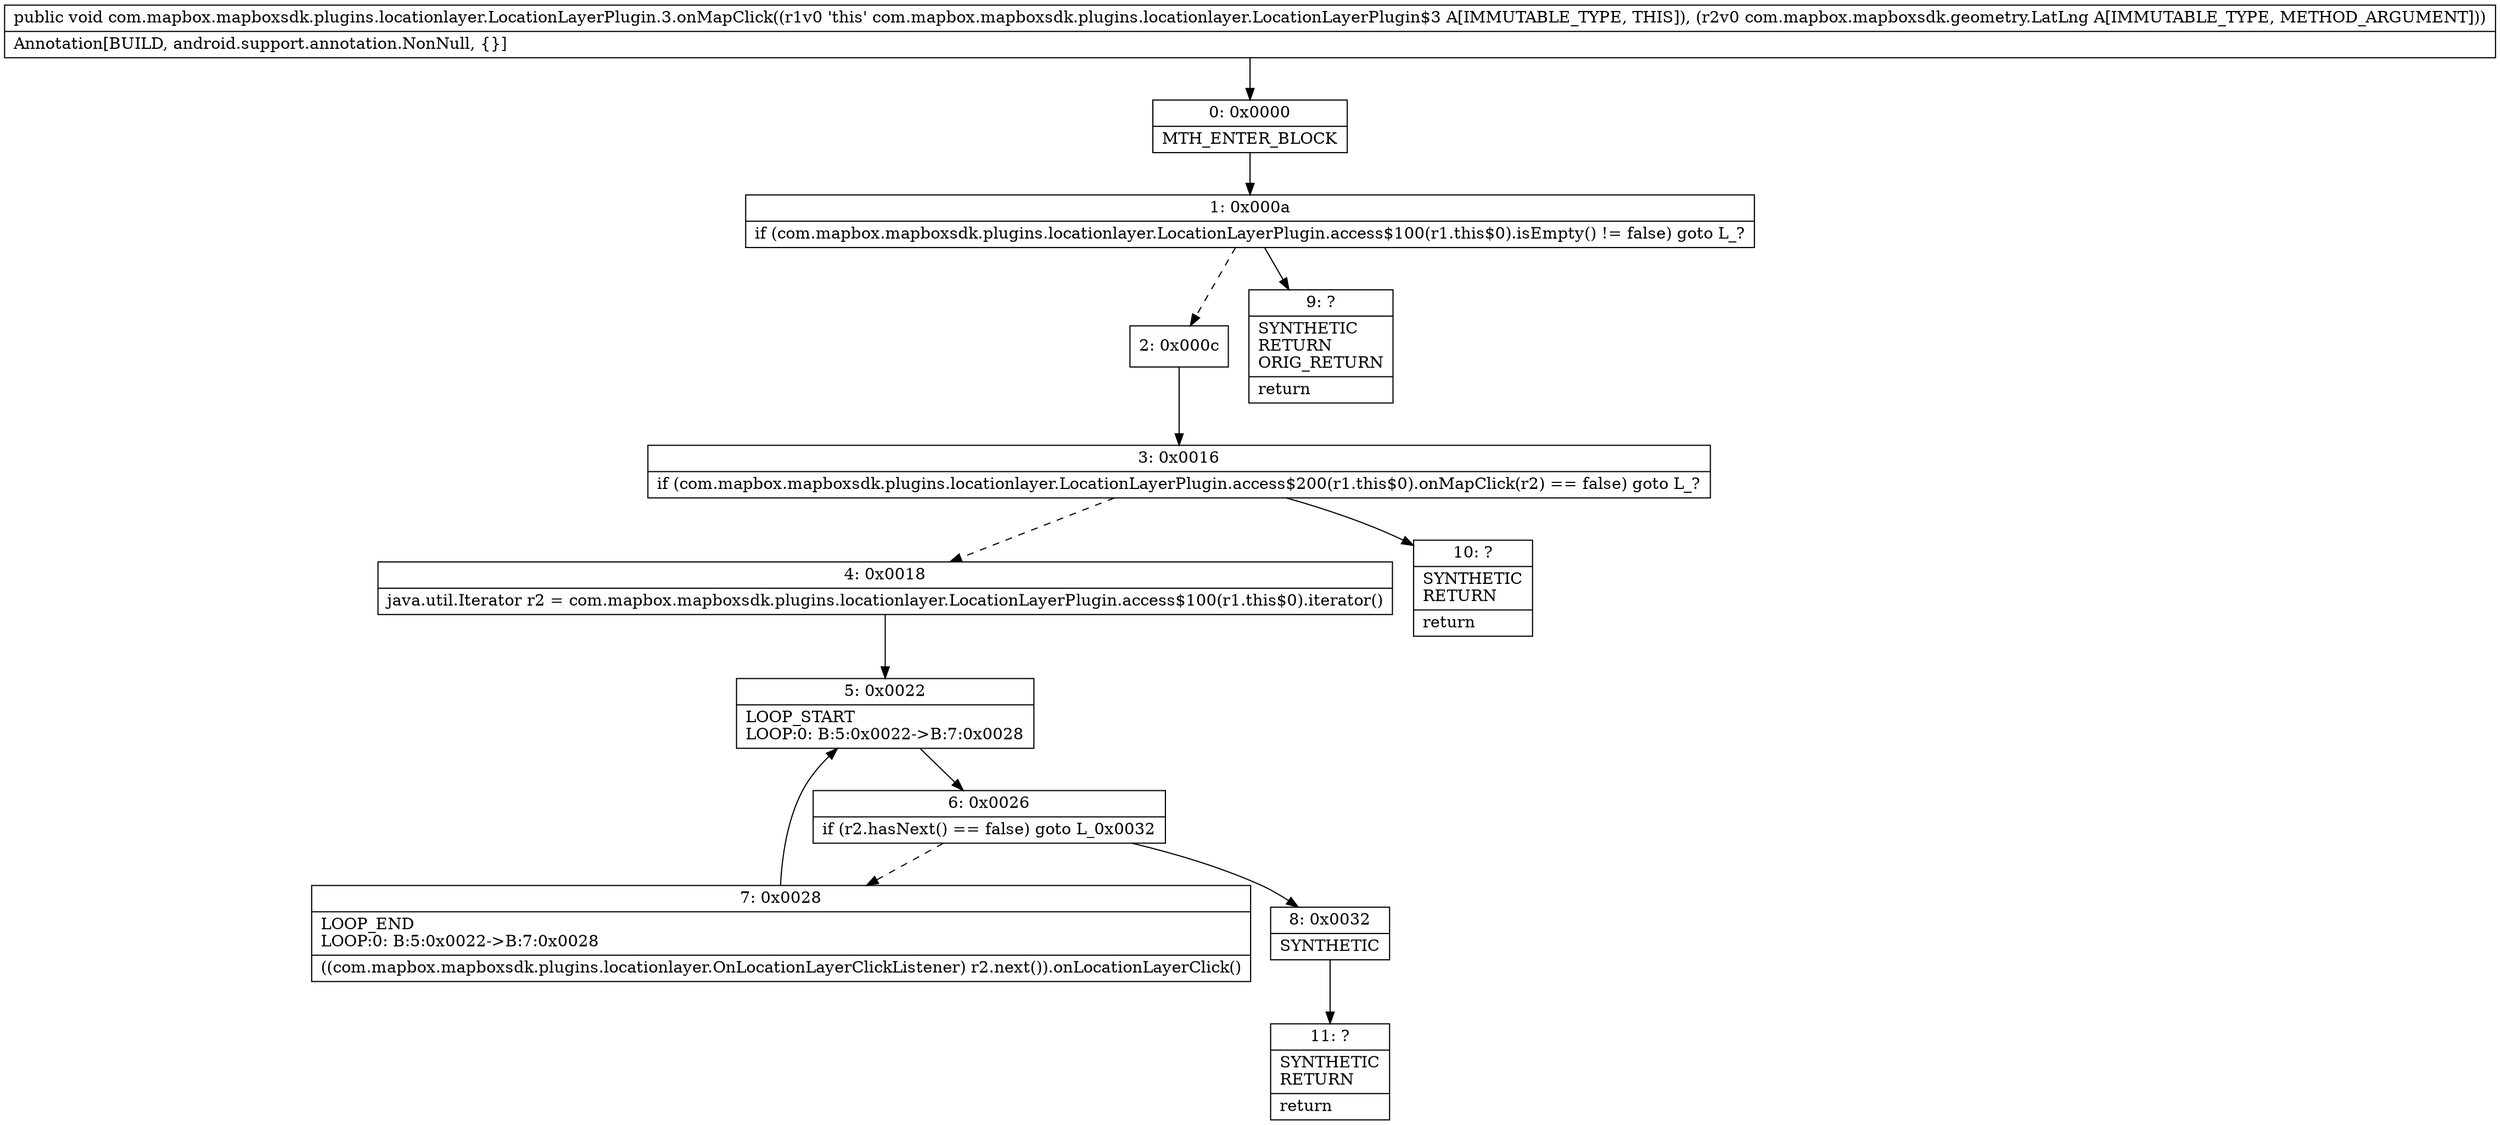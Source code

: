 digraph "CFG forcom.mapbox.mapboxsdk.plugins.locationlayer.LocationLayerPlugin.3.onMapClick(Lcom\/mapbox\/mapboxsdk\/geometry\/LatLng;)V" {
Node_0 [shape=record,label="{0\:\ 0x0000|MTH_ENTER_BLOCK\l}"];
Node_1 [shape=record,label="{1\:\ 0x000a|if (com.mapbox.mapboxsdk.plugins.locationlayer.LocationLayerPlugin.access$100(r1.this$0).isEmpty() != false) goto L_?\l}"];
Node_2 [shape=record,label="{2\:\ 0x000c}"];
Node_3 [shape=record,label="{3\:\ 0x0016|if (com.mapbox.mapboxsdk.plugins.locationlayer.LocationLayerPlugin.access$200(r1.this$0).onMapClick(r2) == false) goto L_?\l}"];
Node_4 [shape=record,label="{4\:\ 0x0018|java.util.Iterator r2 = com.mapbox.mapboxsdk.plugins.locationlayer.LocationLayerPlugin.access$100(r1.this$0).iterator()\l}"];
Node_5 [shape=record,label="{5\:\ 0x0022|LOOP_START\lLOOP:0: B:5:0x0022\-\>B:7:0x0028\l}"];
Node_6 [shape=record,label="{6\:\ 0x0026|if (r2.hasNext() == false) goto L_0x0032\l}"];
Node_7 [shape=record,label="{7\:\ 0x0028|LOOP_END\lLOOP:0: B:5:0x0022\-\>B:7:0x0028\l|((com.mapbox.mapboxsdk.plugins.locationlayer.OnLocationLayerClickListener) r2.next()).onLocationLayerClick()\l}"];
Node_8 [shape=record,label="{8\:\ 0x0032|SYNTHETIC\l}"];
Node_9 [shape=record,label="{9\:\ ?|SYNTHETIC\lRETURN\lORIG_RETURN\l|return\l}"];
Node_10 [shape=record,label="{10\:\ ?|SYNTHETIC\lRETURN\l|return\l}"];
Node_11 [shape=record,label="{11\:\ ?|SYNTHETIC\lRETURN\l|return\l}"];
MethodNode[shape=record,label="{public void com.mapbox.mapboxsdk.plugins.locationlayer.LocationLayerPlugin.3.onMapClick((r1v0 'this' com.mapbox.mapboxsdk.plugins.locationlayer.LocationLayerPlugin$3 A[IMMUTABLE_TYPE, THIS]), (r2v0 com.mapbox.mapboxsdk.geometry.LatLng A[IMMUTABLE_TYPE, METHOD_ARGUMENT]))  | Annotation[BUILD, android.support.annotation.NonNull, \{\}]\l}"];
MethodNode -> Node_0;
Node_0 -> Node_1;
Node_1 -> Node_2[style=dashed];
Node_1 -> Node_9;
Node_2 -> Node_3;
Node_3 -> Node_4[style=dashed];
Node_3 -> Node_10;
Node_4 -> Node_5;
Node_5 -> Node_6;
Node_6 -> Node_7[style=dashed];
Node_6 -> Node_8;
Node_7 -> Node_5;
Node_8 -> Node_11;
}

